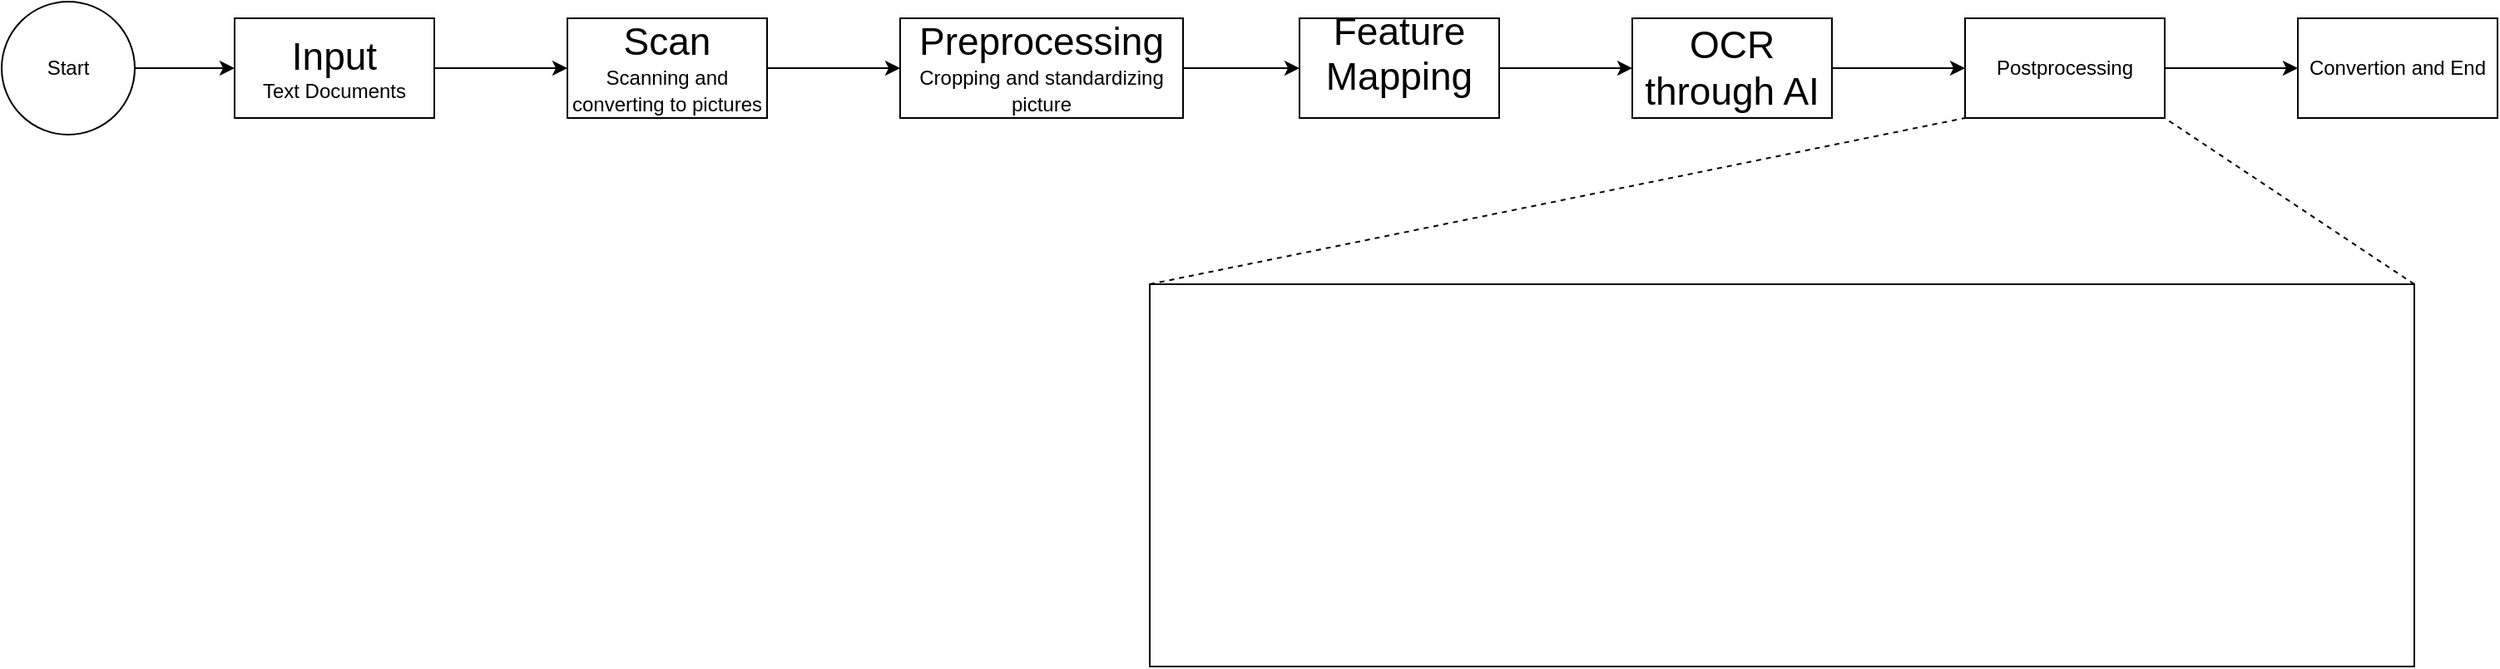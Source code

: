 <mxfile version="21.6.6" type="github">
  <diagram name="Page-1" id="f8O5PBTYMsSwomqxqACd">
    <mxGraphModel dx="1050" dy="566" grid="1" gridSize="10" guides="1" tooltips="1" connect="1" arrows="1" fold="1" page="1" pageScale="1" pageWidth="850" pageHeight="1100" math="0" shadow="0">
      <root>
        <mxCell id="0" />
        <mxCell id="1" parent="0" />
        <mxCell id="pwD5tgcm4PId_Z6GZiqn-26" value="" style="edgeStyle=orthogonalEdgeStyle;rounded=0;orthogonalLoop=1;jettySize=auto;html=1;" edge="1" parent="1" source="pwD5tgcm4PId_Z6GZiqn-24" target="pwD5tgcm4PId_Z6GZiqn-25">
          <mxGeometry relative="1" as="geometry" />
        </mxCell>
        <mxCell id="pwD5tgcm4PId_Z6GZiqn-24" value="Start" style="ellipse;whiteSpace=wrap;html=1;" vertex="1" parent="1">
          <mxGeometry x="30" y="30" width="80" height="80" as="geometry" />
        </mxCell>
        <mxCell id="pwD5tgcm4PId_Z6GZiqn-30" value="" style="edgeStyle=orthogonalEdgeStyle;rounded=0;orthogonalLoop=1;jettySize=auto;html=1;" edge="1" parent="1" source="pwD5tgcm4PId_Z6GZiqn-25" target="pwD5tgcm4PId_Z6GZiqn-29">
          <mxGeometry relative="1" as="geometry" />
        </mxCell>
        <mxCell id="pwD5tgcm4PId_Z6GZiqn-25" value="&lt;div&gt;&lt;font style=&quot;font-size: 23px;&quot;&gt;Input&lt;/font&gt;&lt;/div&gt;&lt;div style=&quot;&quot;&gt;&lt;font style=&quot;font-size: 12px;&quot;&gt;Text Documents&lt;font style=&quot;font-size: 12px;&quot;&gt;&lt;br&gt;&lt;/font&gt;&lt;/font&gt;&lt;/div&gt;" style="whiteSpace=wrap;html=1;" vertex="1" parent="1">
          <mxGeometry x="170" y="40" width="120" height="60" as="geometry" />
        </mxCell>
        <mxCell id="pwD5tgcm4PId_Z6GZiqn-34" value="" style="edgeStyle=orthogonalEdgeStyle;rounded=0;orthogonalLoop=1;jettySize=auto;html=1;" edge="1" parent="1" source="pwD5tgcm4PId_Z6GZiqn-29" target="pwD5tgcm4PId_Z6GZiqn-33">
          <mxGeometry relative="1" as="geometry" />
        </mxCell>
        <mxCell id="pwD5tgcm4PId_Z6GZiqn-29" value="&lt;div&gt;&lt;font style=&quot;font-size: 23px;&quot;&gt;Scan&lt;/font&gt;&lt;/div&gt;&lt;div style=&quot;&quot;&gt;Scanning and converting to pictures&lt;font style=&quot;font-size: 14px;&quot;&gt;&lt;br&gt;&lt;/font&gt;&lt;/div&gt;" style="whiteSpace=wrap;html=1;" vertex="1" parent="1">
          <mxGeometry x="370" y="40" width="120" height="60" as="geometry" />
        </mxCell>
        <mxCell id="pwD5tgcm4PId_Z6GZiqn-40" value="" style="edgeStyle=orthogonalEdgeStyle;rounded=0;orthogonalLoop=1;jettySize=auto;html=1;" edge="1" parent="1" source="pwD5tgcm4PId_Z6GZiqn-33" target="pwD5tgcm4PId_Z6GZiqn-37">
          <mxGeometry relative="1" as="geometry" />
        </mxCell>
        <mxCell id="pwD5tgcm4PId_Z6GZiqn-33" value="&lt;div&gt;&lt;font style=&quot;font-size: 23px;&quot;&gt;Preprocessing&lt;/font&gt;&lt;/div&gt;&lt;div style=&quot;&quot;&gt;Cropping and standardizing picture&lt;font style=&quot;font-size: 14px;&quot;&gt;&lt;br&gt;&lt;/font&gt;&lt;/div&gt;" style="whiteSpace=wrap;html=1;" vertex="1" parent="1">
          <mxGeometry x="570" y="40" width="170" height="60" as="geometry" />
        </mxCell>
        <mxCell id="pwD5tgcm4PId_Z6GZiqn-42" value="" style="edgeStyle=orthogonalEdgeStyle;rounded=0;orthogonalLoop=1;jettySize=auto;html=1;" edge="1" parent="1" source="pwD5tgcm4PId_Z6GZiqn-37" target="pwD5tgcm4PId_Z6GZiqn-41">
          <mxGeometry relative="1" as="geometry" />
        </mxCell>
        <mxCell id="pwD5tgcm4PId_Z6GZiqn-37" value="&lt;div&gt;&lt;font style=&quot;font-size: 23px;&quot;&gt;Feature Mapping&lt;br&gt;&lt;/font&gt;&lt;/div&gt;&lt;div style=&quot;&quot;&gt;&lt;font style=&quot;font-size: 14px;&quot;&gt;&lt;br&gt;&lt;/font&gt;&lt;/div&gt;" style="whiteSpace=wrap;html=1;" vertex="1" parent="1">
          <mxGeometry x="810" y="40" width="120" height="60" as="geometry" />
        </mxCell>
        <mxCell id="pwD5tgcm4PId_Z6GZiqn-44" value="" style="edgeStyle=orthogonalEdgeStyle;rounded=0;orthogonalLoop=1;jettySize=auto;html=1;" edge="1" parent="1" source="pwD5tgcm4PId_Z6GZiqn-41" target="pwD5tgcm4PId_Z6GZiqn-43">
          <mxGeometry relative="1" as="geometry" />
        </mxCell>
        <mxCell id="pwD5tgcm4PId_Z6GZiqn-41" value="&lt;font style=&quot;font-size: 23px;&quot;&gt;OCR through AI&lt;br&gt;&lt;/font&gt;" style="whiteSpace=wrap;html=1;" vertex="1" parent="1">
          <mxGeometry x="1010" y="40" width="120" height="60" as="geometry" />
        </mxCell>
        <mxCell id="pwD5tgcm4PId_Z6GZiqn-46" value="" style="edgeStyle=orthogonalEdgeStyle;rounded=0;orthogonalLoop=1;jettySize=auto;html=1;" edge="1" parent="1" source="pwD5tgcm4PId_Z6GZiqn-43" target="pwD5tgcm4PId_Z6GZiqn-45">
          <mxGeometry relative="1" as="geometry" />
        </mxCell>
        <mxCell id="pwD5tgcm4PId_Z6GZiqn-43" value="&lt;div&gt;Postprocessing&lt;/div&gt;" style="whiteSpace=wrap;html=1;" vertex="1" parent="1">
          <mxGeometry x="1210" y="40" width="120" height="60" as="geometry" />
        </mxCell>
        <mxCell id="pwD5tgcm4PId_Z6GZiqn-45" value="Convertion and End" style="whiteSpace=wrap;html=1;" vertex="1" parent="1">
          <mxGeometry x="1410" y="40" width="120" height="60" as="geometry" />
        </mxCell>
        <mxCell id="pwD5tgcm4PId_Z6GZiqn-48" value="" style="endArrow=none;dashed=1;html=1;rounded=0;entryX=0;entryY=1;entryDx=0;entryDy=0;exitX=0;exitY=0;exitDx=0;exitDy=0;" edge="1" parent="1" source="pwD5tgcm4PId_Z6GZiqn-50" target="pwD5tgcm4PId_Z6GZiqn-43">
          <mxGeometry width="50" height="50" relative="1" as="geometry">
            <mxPoint x="850" y="160" as="sourcePoint" />
            <mxPoint x="1210" y="130" as="targetPoint" />
          </mxGeometry>
        </mxCell>
        <mxCell id="pwD5tgcm4PId_Z6GZiqn-49" value="" style="endArrow=none;dashed=1;html=1;rounded=0;entryX=1;entryY=1;entryDx=0;entryDy=0;exitX=1;exitY=0;exitDx=0;exitDy=0;" edge="1" parent="1" source="pwD5tgcm4PId_Z6GZiqn-50" target="pwD5tgcm4PId_Z6GZiqn-43">
          <mxGeometry width="50" height="50" relative="1" as="geometry">
            <mxPoint x="1480" y="160" as="sourcePoint" />
            <mxPoint x="1360" y="110" as="targetPoint" />
          </mxGeometry>
        </mxCell>
        <mxCell id="pwD5tgcm4PId_Z6GZiqn-50" value="" style="rounded=0;whiteSpace=wrap;html=1;" vertex="1" parent="1">
          <mxGeometry x="720" y="200" width="760" height="230" as="geometry" />
        </mxCell>
      </root>
    </mxGraphModel>
  </diagram>
</mxfile>
